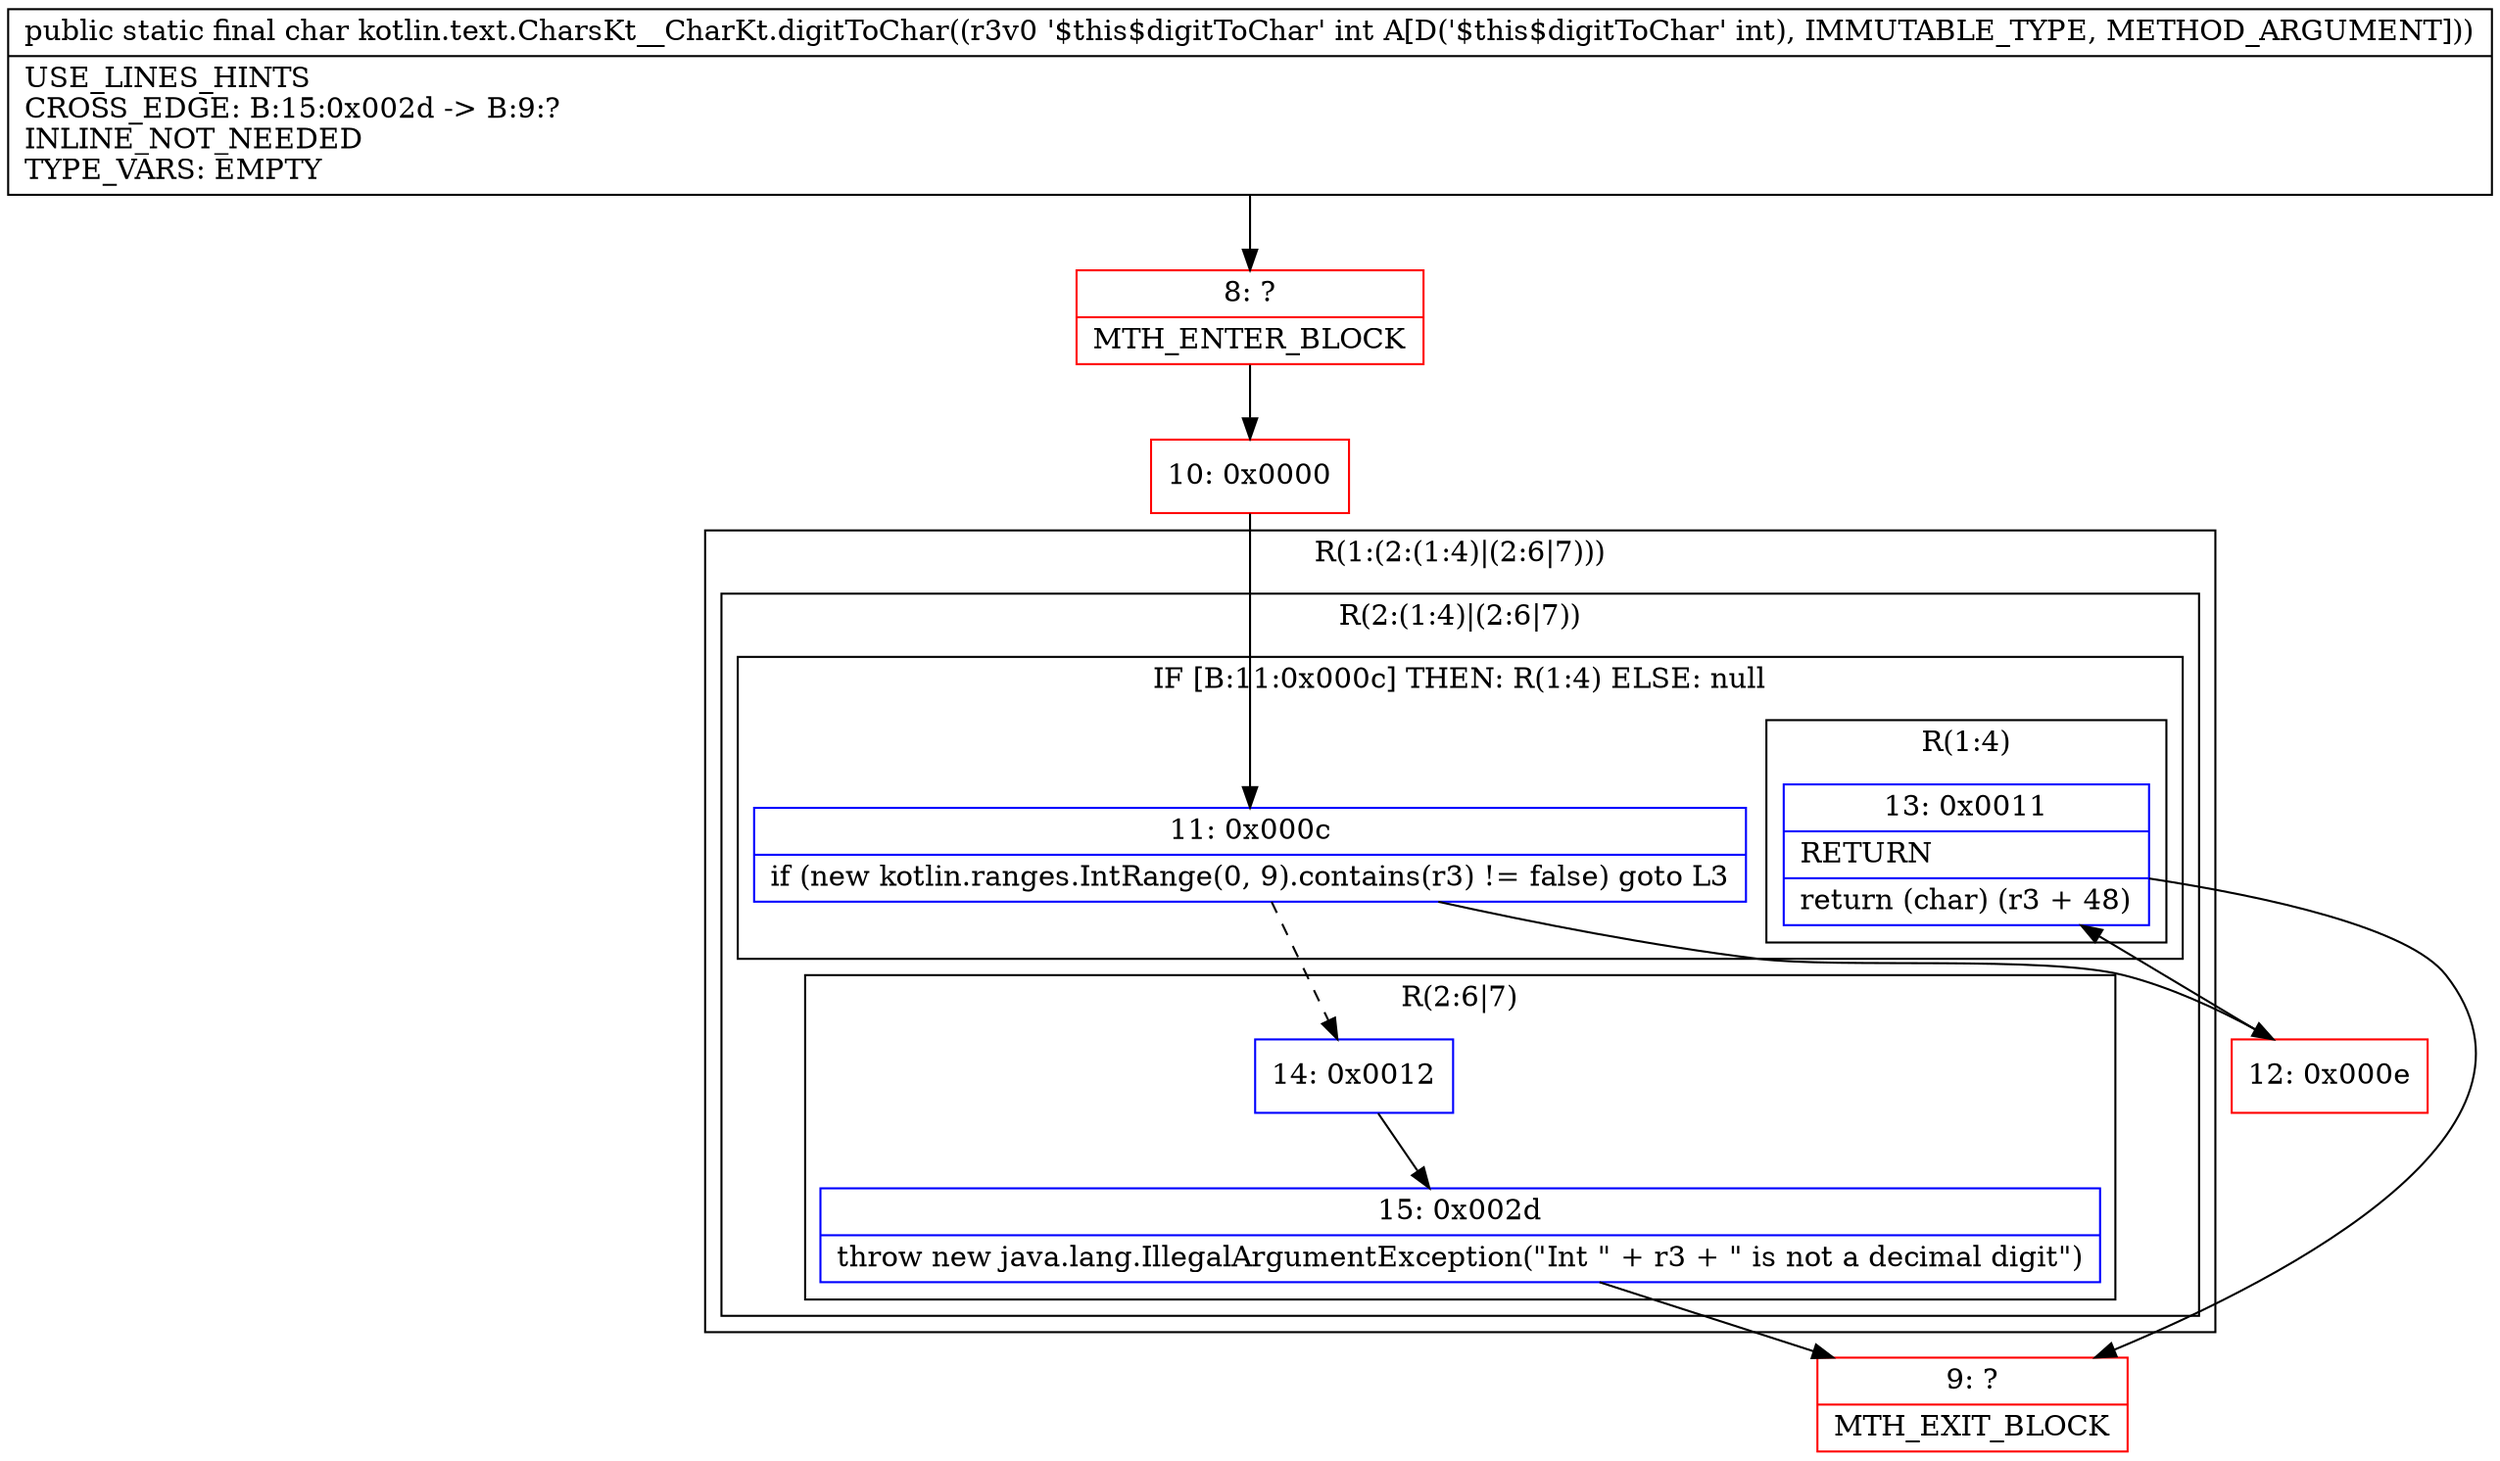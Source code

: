 digraph "CFG forkotlin.text.CharsKt__CharKt.digitToChar(I)C" {
subgraph cluster_Region_1833145889 {
label = "R(1:(2:(1:4)|(2:6|7)))";
node [shape=record,color=blue];
subgraph cluster_Region_2002637971 {
label = "R(2:(1:4)|(2:6|7))";
node [shape=record,color=blue];
subgraph cluster_IfRegion_499865169 {
label = "IF [B:11:0x000c] THEN: R(1:4) ELSE: null";
node [shape=record,color=blue];
Node_11 [shape=record,label="{11\:\ 0x000c|if (new kotlin.ranges.IntRange(0, 9).contains(r3) != false) goto L3\l}"];
subgraph cluster_Region_454906977 {
label = "R(1:4)";
node [shape=record,color=blue];
Node_13 [shape=record,label="{13\:\ 0x0011|RETURN\l|return (char) (r3 + 48)\l}"];
}
}
subgraph cluster_Region_1780362173 {
label = "R(2:6|7)";
node [shape=record,color=blue];
Node_14 [shape=record,label="{14\:\ 0x0012}"];
Node_15 [shape=record,label="{15\:\ 0x002d|throw new java.lang.IllegalArgumentException(\"Int \" + r3 + \" is not a decimal digit\")\l}"];
}
}
}
Node_8 [shape=record,color=red,label="{8\:\ ?|MTH_ENTER_BLOCK\l}"];
Node_10 [shape=record,color=red,label="{10\:\ 0x0000}"];
Node_12 [shape=record,color=red,label="{12\:\ 0x000e}"];
Node_9 [shape=record,color=red,label="{9\:\ ?|MTH_EXIT_BLOCK\l}"];
MethodNode[shape=record,label="{public static final char kotlin.text.CharsKt__CharKt.digitToChar((r3v0 '$this$digitToChar' int A[D('$this$digitToChar' int), IMMUTABLE_TYPE, METHOD_ARGUMENT]))  | USE_LINES_HINTS\lCROSS_EDGE: B:15:0x002d \-\> B:9:?\lINLINE_NOT_NEEDED\lTYPE_VARS: EMPTY\l}"];
MethodNode -> Node_8;Node_11 -> Node_12;
Node_11 -> Node_14[style=dashed];
Node_13 -> Node_9;
Node_14 -> Node_15;
Node_15 -> Node_9;
Node_8 -> Node_10;
Node_10 -> Node_11;
Node_12 -> Node_13;
}

